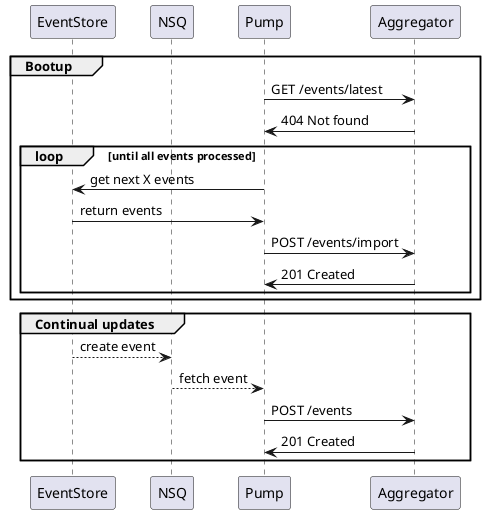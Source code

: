 @startuml EventStore Pump diagram

participant EventStore as es
participant NSQ as nsq
participant Pump as pump
participant Aggregator as agg

group Bootup
    pump -> agg: GET /events/latest
    agg -> pump: 404 Not found
    
    loop until all events processed
        pump -> es: get next X events
        es -> pump: return events
        pump -> agg: POST /events/import
        agg -> pump: 201 Created
    end
end

group Continual updates
    es --> nsq: create event
    nsq --> pump: fetch event
    pump -> agg: POST /events
    agg -> pump: 201 Created
end

@enduml